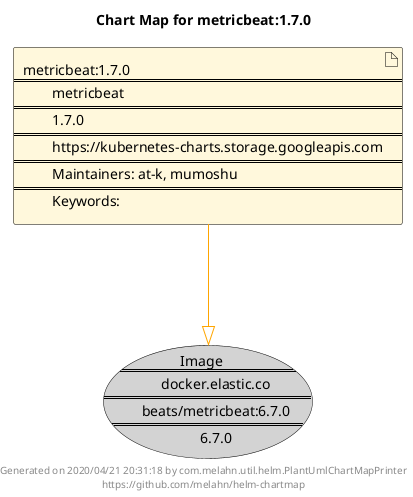@startuml
skinparam linetype ortho
skinparam backgroundColor white
skinparam usecaseBorderColor black
skinparam usecaseArrowColor LightSlateGray
skinparam artifactBorderColor black
skinparam artifactArrowColor LightSlateGray

title Chart Map for metricbeat:1.7.0

'There is one referenced Helm Chart
artifact "metricbeat:1.7.0\n====\n\tmetricbeat\n====\n\t1.7.0\n====\n\thttps://kubernetes-charts.storage.googleapis.com\n====\n\tMaintainers: at-k, mumoshu\n====\n\tKeywords: " as metricbeat_1_7_0 #Cornsilk

'There is one referenced Docker Image
usecase "Image\n====\n\tdocker.elastic.co\n====\n\tbeats/metricbeat:6.7.0\n====\n\t6.7.0" as docker_elastic_co_beats_metricbeat_6_7_0 #LightGrey

'Chart Dependencies
metricbeat_1_7_0--[#orange]-|>docker_elastic_co_beats_metricbeat_6_7_0

center footer Generated on 2020/04/21 20:31:18 by com.melahn.util.helm.PlantUmlChartMapPrinter\nhttps://github.com/melahn/helm-chartmap
@enduml
